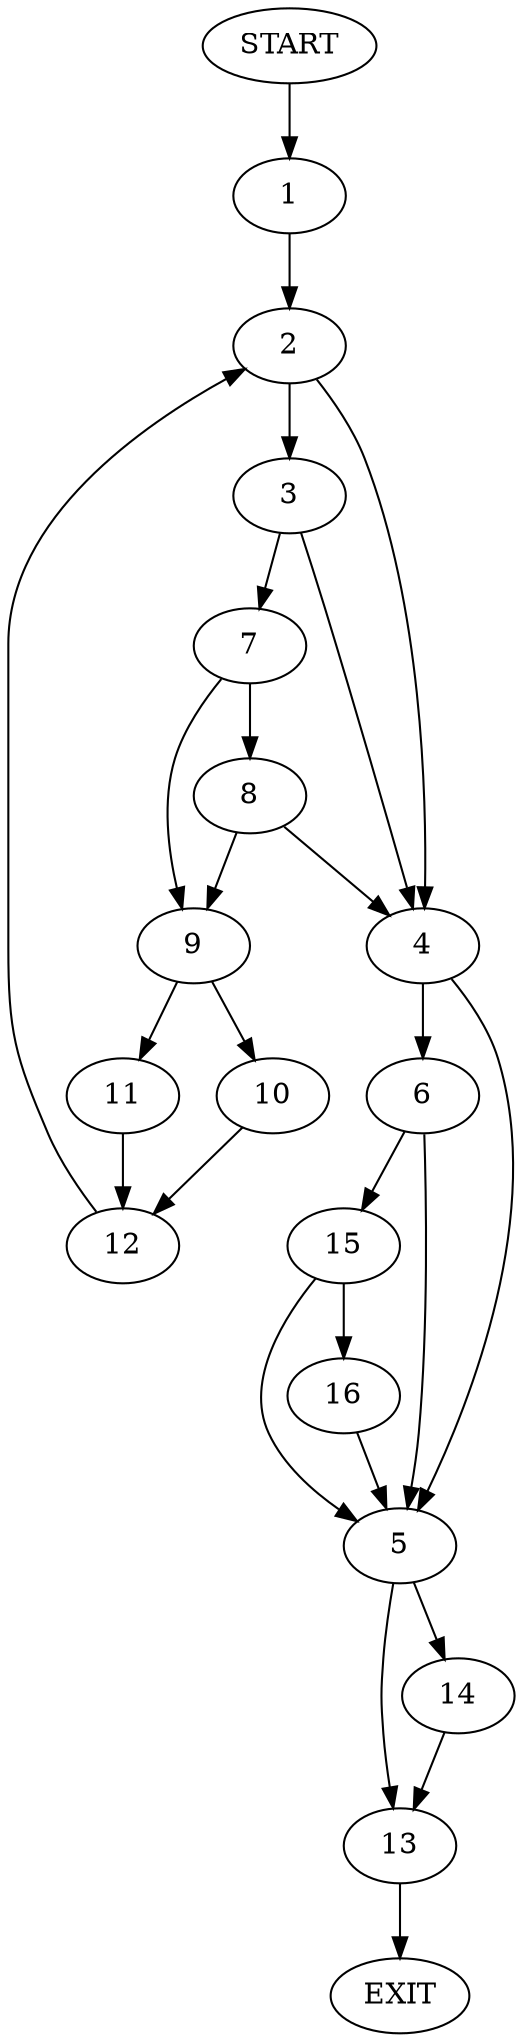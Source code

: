 digraph {
0 [label="START"]
17 [label="EXIT"]
0 -> 1
1 -> 2
2 -> 3
2 -> 4
4 -> 5
4 -> 6
3 -> 4
3 -> 7
7 -> 8
7 -> 9
8 -> 4
8 -> 9
9 -> 10
9 -> 11
11 -> 12
10 -> 12
12 -> 2
5 -> 13
5 -> 14
6 -> 15
6 -> 5
15 -> 16
15 -> 5
16 -> 5
13 -> 17
14 -> 13
}
